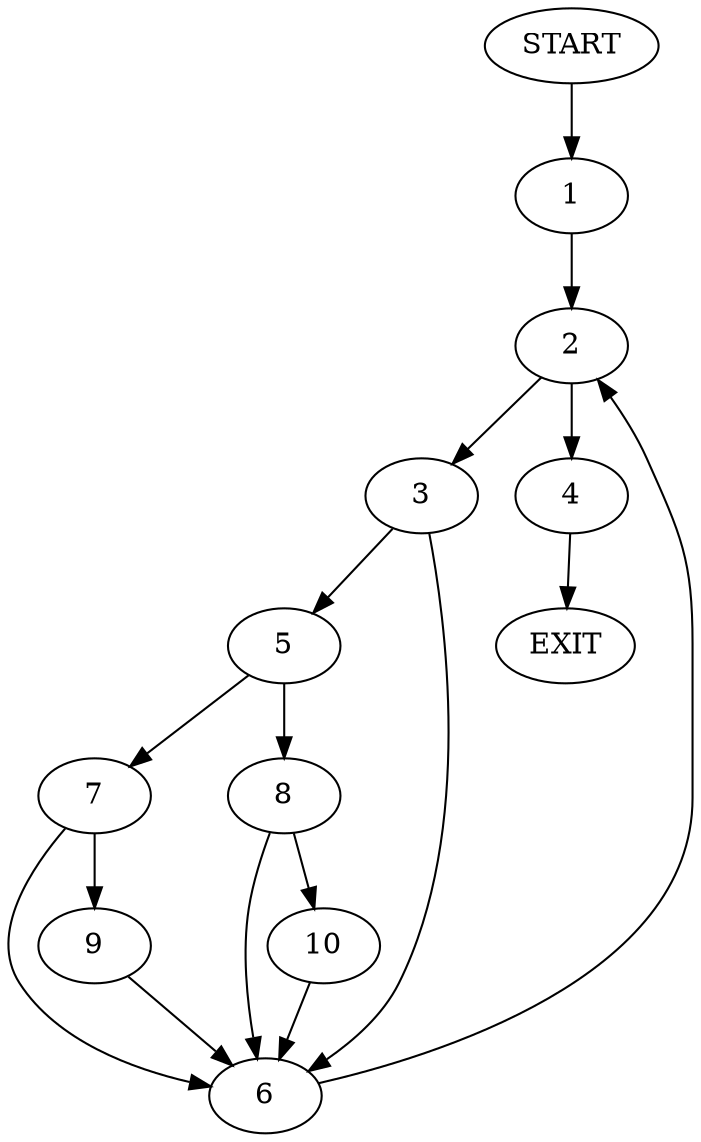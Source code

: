 digraph {
0 [label="START"]
11 [label="EXIT"]
0 -> 1
1 -> 2
2 -> 3
2 -> 4
4 -> 11
3 -> 5
3 -> 6
6 -> 2
5 -> 7
5 -> 8
7 -> 9
7 -> 6
8 -> 10
8 -> 6
9 -> 6
10 -> 6
}
